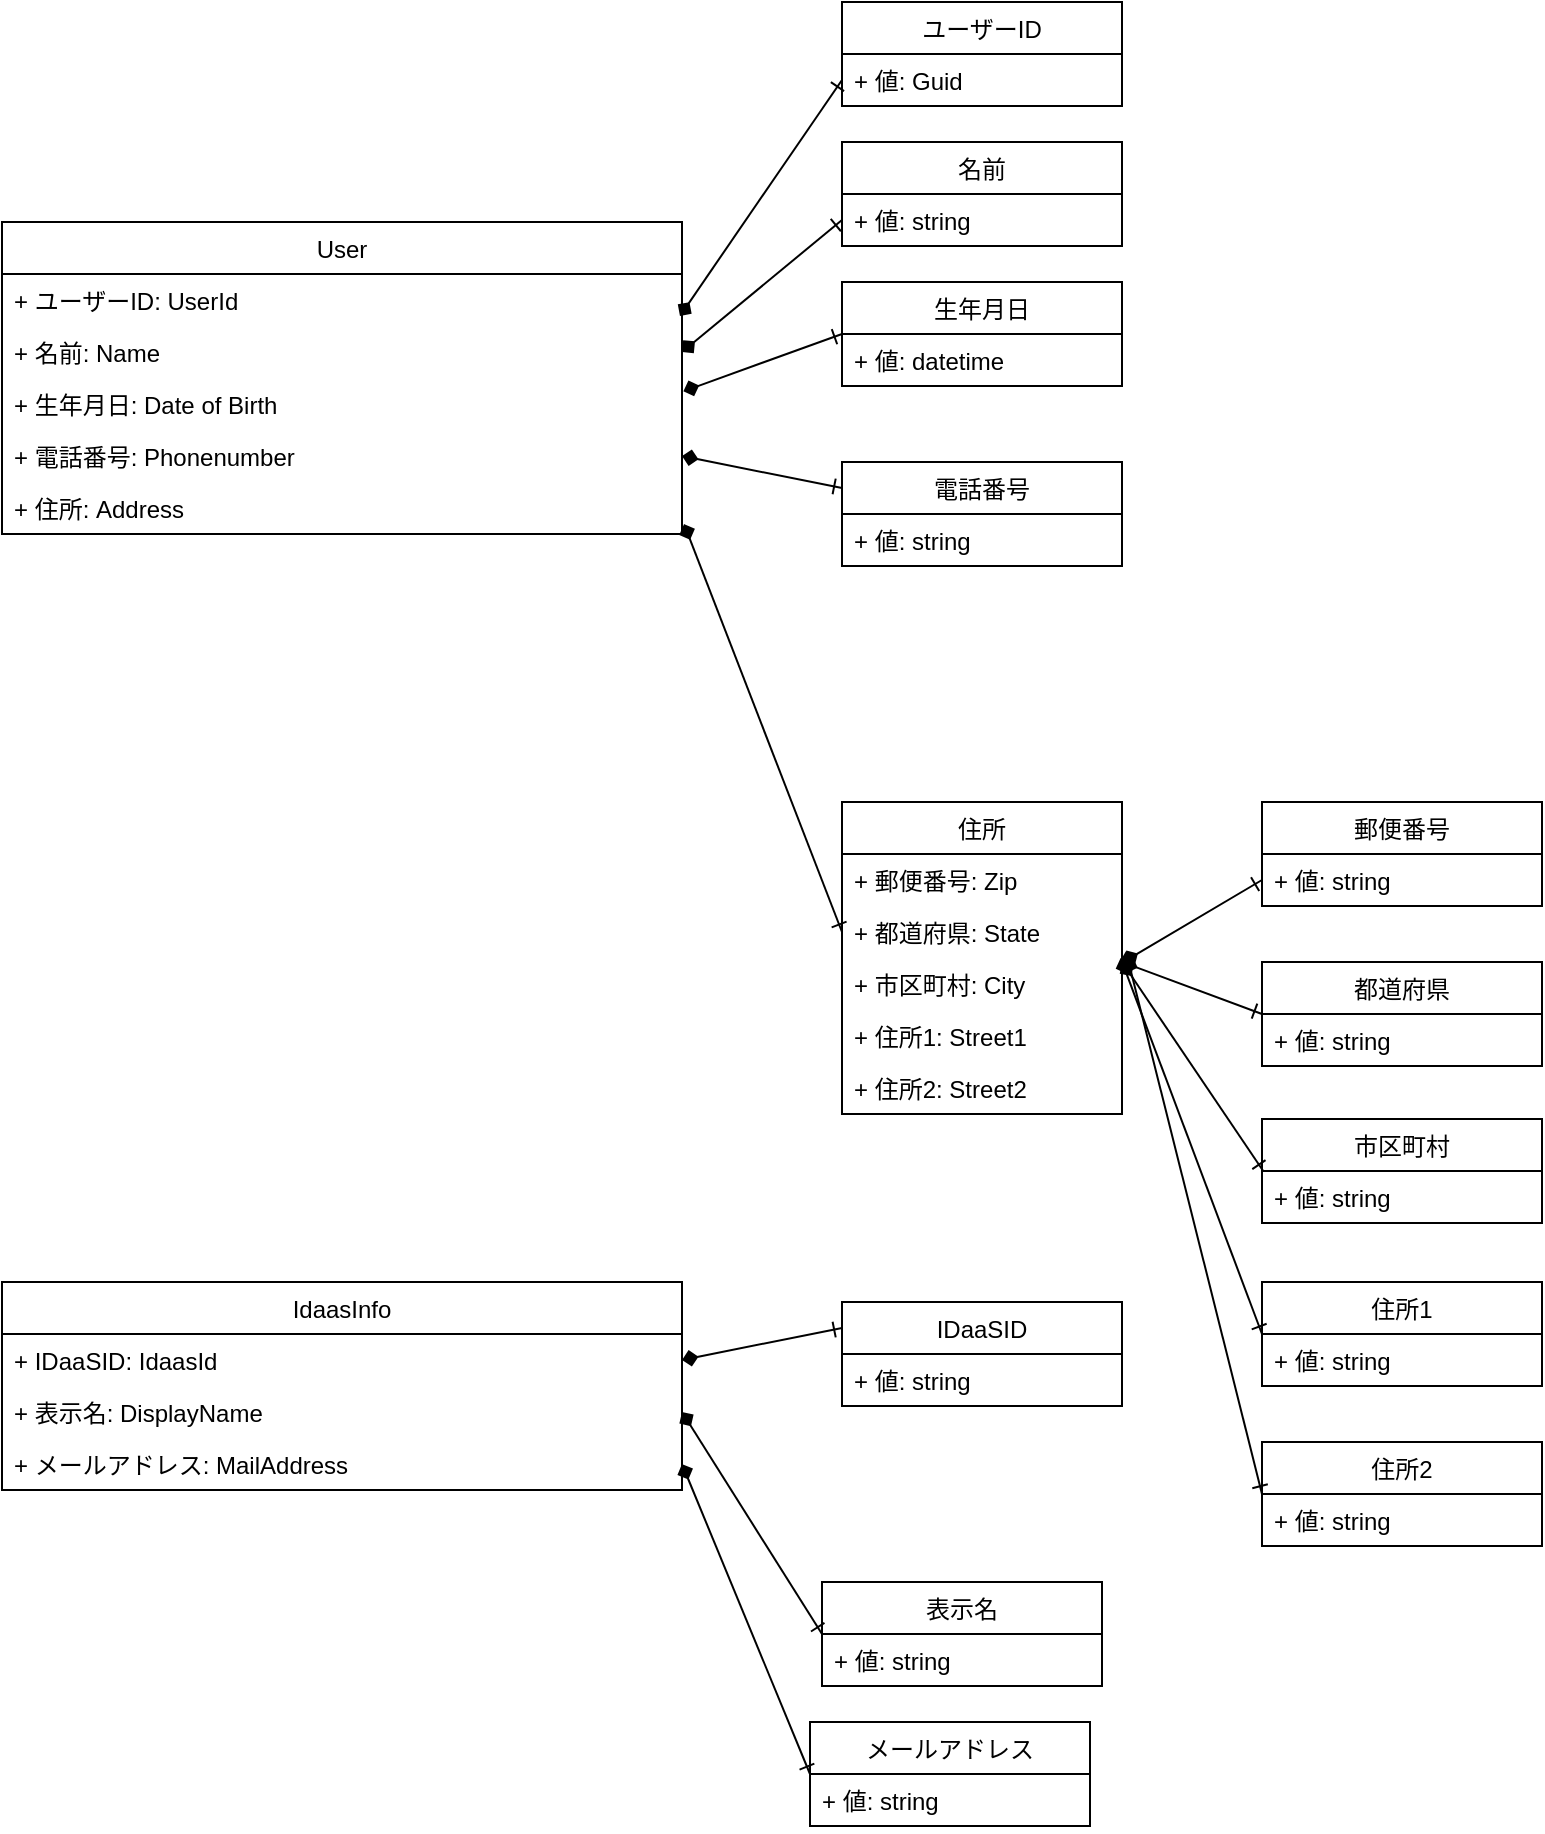 <mxfile>
    <diagram id="5FI_q9lg91k5r2dql0Iv" name="ドメイン">
        <mxGraphModel dx="2014" dy="1124" grid="1" gridSize="10" guides="1" tooltips="1" connect="1" arrows="1" fold="1" page="1" pageScale="1" pageWidth="827" pageHeight="1169" math="0" shadow="0">
            <root>
                <mxCell id="0"/>
                <mxCell id="1" parent="0"/>
                <mxCell id="16" value="User" style="swimlane;fontStyle=0;childLayout=stackLayout;horizontal=1;startSize=26;fillColor=none;horizontalStack=0;resizeParent=1;resizeParentMax=0;resizeLast=0;collapsible=1;marginBottom=0;" parent="1" vertex="1">
                    <mxGeometry x="10" y="110" width="340" height="156" as="geometry"/>
                </mxCell>
                <mxCell id="17" value="+ ユーザーID: UserId" style="text;strokeColor=none;fillColor=none;align=left;verticalAlign=top;spacingLeft=4;spacingRight=4;overflow=hidden;rotatable=0;points=[[0,0.5],[1,0.5]];portConstraint=eastwest;" parent="16" vertex="1">
                    <mxGeometry y="26" width="340" height="26" as="geometry"/>
                </mxCell>
                <mxCell id="18" value="+ 名前: Name" style="text;strokeColor=none;fillColor=none;align=left;verticalAlign=top;spacingLeft=4;spacingRight=4;overflow=hidden;rotatable=0;points=[[0,0.5],[1,0.5]];portConstraint=eastwest;" parent="16" vertex="1">
                    <mxGeometry y="52" width="340" height="26" as="geometry"/>
                </mxCell>
                <mxCell id="21" value="+ 生年月日: Date of Birth" style="text;strokeColor=none;fillColor=none;align=left;verticalAlign=top;spacingLeft=4;spacingRight=4;overflow=hidden;rotatable=0;points=[[0,0.5],[1,0.5]];portConstraint=eastwest;" parent="16" vertex="1">
                    <mxGeometry y="78" width="340" height="26" as="geometry"/>
                </mxCell>
                <mxCell id="20" value="+ 電話番号: Phonenumber&#10;" style="text;strokeColor=none;fillColor=none;align=left;verticalAlign=top;spacingLeft=4;spacingRight=4;overflow=hidden;rotatable=0;points=[[0,0.5],[1,0.5]];portConstraint=eastwest;" parent="16" vertex="1">
                    <mxGeometry y="104" width="340" height="26" as="geometry"/>
                </mxCell>
                <mxCell id="22" value="+ 住所: Address&#10;　　&#10;" style="text;strokeColor=none;fillColor=none;align=left;verticalAlign=top;spacingLeft=4;spacingRight=4;overflow=hidden;rotatable=0;points=[[0,0.5],[1,0.5]];portConstraint=eastwest;" parent="16" vertex="1">
                    <mxGeometry y="130" width="340" height="26" as="geometry"/>
                </mxCell>
                <mxCell id="24" value="ユーザーID" style="swimlane;fontStyle=0;childLayout=stackLayout;horizontal=1;startSize=26;fillColor=none;horizontalStack=0;resizeParent=1;resizeParentMax=0;resizeLast=0;collapsible=1;marginBottom=0;" parent="1" vertex="1">
                    <mxGeometry x="430" width="140" height="52" as="geometry"/>
                </mxCell>
                <mxCell id="25" value="+ 値: Guid" style="text;strokeColor=none;fillColor=none;align=left;verticalAlign=top;spacingLeft=4;spacingRight=4;overflow=hidden;rotatable=0;points=[[0,0.5],[1,0.5]];portConstraint=eastwest;" parent="24" vertex="1">
                    <mxGeometry y="26" width="140" height="26" as="geometry"/>
                </mxCell>
                <mxCell id="26" value="名前" style="swimlane;fontStyle=0;childLayout=stackLayout;horizontal=1;startSize=26;fillColor=none;horizontalStack=0;resizeParent=1;resizeParentMax=0;resizeLast=0;collapsible=1;marginBottom=0;" parent="1" vertex="1">
                    <mxGeometry x="430" y="70" width="140" height="52" as="geometry"/>
                </mxCell>
                <mxCell id="27" value="+ 値: string" style="text;strokeColor=none;fillColor=none;align=left;verticalAlign=top;spacingLeft=4;spacingRight=4;overflow=hidden;rotatable=0;points=[[0,0.5],[1,0.5]];portConstraint=eastwest;" parent="26" vertex="1">
                    <mxGeometry y="26" width="140" height="26" as="geometry"/>
                </mxCell>
                <mxCell id="28" value="表示名" style="swimlane;fontStyle=0;childLayout=stackLayout;horizontal=1;startSize=26;fillColor=none;horizontalStack=0;resizeParent=1;resizeParentMax=0;resizeLast=0;collapsible=1;marginBottom=0;" parent="1" vertex="1">
                    <mxGeometry x="420" y="790" width="140" height="52" as="geometry"/>
                </mxCell>
                <mxCell id="29" value="+ 値: string" style="text;strokeColor=none;fillColor=none;align=left;verticalAlign=top;spacingLeft=4;spacingRight=4;overflow=hidden;rotatable=0;points=[[0,0.5],[1,0.5]];portConstraint=eastwest;" parent="28" vertex="1">
                    <mxGeometry y="26" width="140" height="26" as="geometry"/>
                </mxCell>
                <mxCell id="30" value="生年月日" style="swimlane;fontStyle=0;childLayout=stackLayout;horizontal=1;startSize=26;fillColor=none;horizontalStack=0;resizeParent=1;resizeParentMax=0;resizeLast=0;collapsible=1;marginBottom=0;" parent="1" vertex="1">
                    <mxGeometry x="430" y="140" width="140" height="52" as="geometry"/>
                </mxCell>
                <mxCell id="31" value="+ 値: datetime" style="text;strokeColor=none;fillColor=none;align=left;verticalAlign=top;spacingLeft=4;spacingRight=4;overflow=hidden;rotatable=0;points=[[0,0.5],[1,0.5]];portConstraint=eastwest;" parent="30" vertex="1">
                    <mxGeometry y="26" width="140" height="26" as="geometry"/>
                </mxCell>
                <mxCell id="32" value="住所" style="swimlane;fontStyle=0;childLayout=stackLayout;horizontal=1;startSize=26;fillColor=none;horizontalStack=0;resizeParent=1;resizeParentMax=0;resizeLast=0;collapsible=1;marginBottom=0;" parent="1" vertex="1">
                    <mxGeometry x="430" y="400" width="140" height="156" as="geometry"/>
                </mxCell>
                <mxCell id="42" value="+ 郵便番号: Zip" style="text;strokeColor=none;fillColor=none;align=left;verticalAlign=top;spacingLeft=4;spacingRight=4;overflow=hidden;rotatable=0;points=[[0,0.5],[1,0.5]];portConstraint=eastwest;" parent="32" vertex="1">
                    <mxGeometry y="26" width="140" height="26" as="geometry"/>
                </mxCell>
                <mxCell id="43" value="+ 都道府県: State" style="text;strokeColor=none;fillColor=none;align=left;verticalAlign=top;spacingLeft=4;spacingRight=4;overflow=hidden;rotatable=0;points=[[0,0.5],[1,0.5]];portConstraint=eastwest;" parent="32" vertex="1">
                    <mxGeometry y="52" width="140" height="26" as="geometry"/>
                </mxCell>
                <mxCell id="44" value="+ 市区町村: City" style="text;strokeColor=none;fillColor=none;align=left;verticalAlign=top;spacingLeft=4;spacingRight=4;overflow=hidden;rotatable=0;points=[[0,0.5],[1,0.5]];portConstraint=eastwest;" parent="32" vertex="1">
                    <mxGeometry y="78" width="140" height="26" as="geometry"/>
                </mxCell>
                <mxCell id="33" value="+ 住所1: Street1" style="text;strokeColor=none;fillColor=none;align=left;verticalAlign=top;spacingLeft=4;spacingRight=4;overflow=hidden;rotatable=0;points=[[0,0.5],[1,0.5]];portConstraint=eastwest;" parent="32" vertex="1">
                    <mxGeometry y="104" width="140" height="26" as="geometry"/>
                </mxCell>
                <mxCell id="45" value="+ 住所2: Street2" style="text;strokeColor=none;fillColor=none;align=left;verticalAlign=top;spacingLeft=4;spacingRight=4;overflow=hidden;rotatable=0;points=[[0,0.5],[1,0.5]];portConstraint=eastwest;" parent="32" vertex="1">
                    <mxGeometry y="130" width="140" height="26" as="geometry"/>
                </mxCell>
                <mxCell id="34" value="メールアドレス" style="swimlane;fontStyle=0;childLayout=stackLayout;horizontal=1;startSize=26;fillColor=none;horizontalStack=0;resizeParent=1;resizeParentMax=0;resizeLast=0;collapsible=1;marginBottom=0;" parent="1" vertex="1">
                    <mxGeometry x="414" y="860" width="140" height="52" as="geometry"/>
                </mxCell>
                <mxCell id="35" value="+ 値: string" style="text;strokeColor=none;fillColor=none;align=left;verticalAlign=top;spacingLeft=4;spacingRight=4;overflow=hidden;rotatable=0;points=[[0,0.5],[1,0.5]];portConstraint=eastwest;" parent="34" vertex="1">
                    <mxGeometry y="26" width="140" height="26" as="geometry"/>
                </mxCell>
                <mxCell id="46" value="郵便番号" style="swimlane;fontStyle=0;childLayout=stackLayout;horizontal=1;startSize=26;fillColor=none;horizontalStack=0;resizeParent=1;resizeParentMax=0;resizeLast=0;collapsible=1;marginBottom=0;" parent="1" vertex="1">
                    <mxGeometry x="640" y="400" width="140" height="52" as="geometry"/>
                </mxCell>
                <mxCell id="47" value="+ 値: string" style="text;strokeColor=none;fillColor=none;align=left;verticalAlign=top;spacingLeft=4;spacingRight=4;overflow=hidden;rotatable=0;points=[[0,0.5],[1,0.5]];portConstraint=eastwest;" parent="46" vertex="1">
                    <mxGeometry y="26" width="140" height="26" as="geometry"/>
                </mxCell>
                <mxCell id="48" value="都道府県" style="swimlane;fontStyle=0;childLayout=stackLayout;horizontal=1;startSize=26;fillColor=none;horizontalStack=0;resizeParent=1;resizeParentMax=0;resizeLast=0;collapsible=1;marginBottom=0;" parent="1" vertex="1">
                    <mxGeometry x="640" y="480" width="140" height="52" as="geometry"/>
                </mxCell>
                <mxCell id="49" value="+ 値: string" style="text;strokeColor=none;fillColor=none;align=left;verticalAlign=top;spacingLeft=4;spacingRight=4;overflow=hidden;rotatable=0;points=[[0,0.5],[1,0.5]];portConstraint=eastwest;" parent="48" vertex="1">
                    <mxGeometry y="26" width="140" height="26" as="geometry"/>
                </mxCell>
                <mxCell id="50" value="市区町村" style="swimlane;fontStyle=0;childLayout=stackLayout;horizontal=1;startSize=26;fillColor=none;horizontalStack=0;resizeParent=1;resizeParentMax=0;resizeLast=0;collapsible=1;marginBottom=0;" parent="1" vertex="1">
                    <mxGeometry x="640" y="558.5" width="140" height="52" as="geometry"/>
                </mxCell>
                <mxCell id="51" value="+ 値: string" style="text;strokeColor=none;fillColor=none;align=left;verticalAlign=top;spacingLeft=4;spacingRight=4;overflow=hidden;rotatable=0;points=[[0,0.5],[1,0.5]];portConstraint=eastwest;" parent="50" vertex="1">
                    <mxGeometry y="26" width="140" height="26" as="geometry"/>
                </mxCell>
                <mxCell id="52" value="住所1" style="swimlane;fontStyle=0;childLayout=stackLayout;horizontal=1;startSize=26;fillColor=none;horizontalStack=0;resizeParent=1;resizeParentMax=0;resizeLast=0;collapsible=1;marginBottom=0;" parent="1" vertex="1">
                    <mxGeometry x="640" y="640" width="140" height="52" as="geometry"/>
                </mxCell>
                <mxCell id="53" value="+ 値: string&#10;" style="text;strokeColor=none;fillColor=none;align=left;verticalAlign=top;spacingLeft=4;spacingRight=4;overflow=hidden;rotatable=0;points=[[0,0.5],[1,0.5]];portConstraint=eastwest;" parent="52" vertex="1">
                    <mxGeometry y="26" width="140" height="26" as="geometry"/>
                </mxCell>
                <mxCell id="54" value="住所2" style="swimlane;fontStyle=0;childLayout=stackLayout;horizontal=1;startSize=26;fillColor=none;horizontalStack=0;resizeParent=1;resizeParentMax=0;resizeLast=0;collapsible=1;marginBottom=0;" parent="1" vertex="1">
                    <mxGeometry x="640" y="720" width="140" height="52" as="geometry"/>
                </mxCell>
                <mxCell id="55" value="+ 値: string&#10;" style="text;strokeColor=none;fillColor=none;align=left;verticalAlign=top;spacingLeft=4;spacingRight=4;overflow=hidden;rotatable=0;points=[[0,0.5],[1,0.5]];portConstraint=eastwest;" parent="54" vertex="1">
                    <mxGeometry y="26" width="140" height="26" as="geometry"/>
                </mxCell>
                <mxCell id="57" style="edgeStyle=none;html=1;entryX=0;entryY=0.5;entryDx=0;entryDy=0;endArrow=ERone;endFill=0;startArrow=diamond;startFill=1;exitX=0.997;exitY=0.808;exitDx=0;exitDy=0;exitPerimeter=0;" parent="1" target="25" edge="1" source="17">
                    <mxGeometry relative="1" as="geometry">
                        <mxPoint x="350" y="220" as="sourcePoint"/>
                        <mxPoint x="450" y="23" as="targetPoint"/>
                    </mxGeometry>
                </mxCell>
                <mxCell id="58" style="edgeStyle=none;html=1;entryX=0;entryY=0.5;entryDx=0;entryDy=0;endArrow=ERone;endFill=0;startArrow=diamond;startFill=1;exitX=1;exitY=0.5;exitDx=0;exitDy=0;" parent="1" source="18" target="27" edge="1">
                    <mxGeometry relative="1" as="geometry">
                        <mxPoint x="360" y="210" as="sourcePoint"/>
                        <mxPoint x="440" y="49" as="targetPoint"/>
                    </mxGeometry>
                </mxCell>
                <mxCell id="59" style="edgeStyle=none;html=1;entryX=0;entryY=0.5;entryDx=0;entryDy=0;endArrow=ERone;endFill=0;startArrow=diamond;startFill=1;exitX=1;exitY=0.5;exitDx=0;exitDy=0;" parent="1" target="28" edge="1" source="73">
                    <mxGeometry relative="1" as="geometry">
                        <mxPoint x="350" y="220" as="sourcePoint"/>
                        <mxPoint x="440" y="129" as="targetPoint"/>
                    </mxGeometry>
                </mxCell>
                <mxCell id="60" style="edgeStyle=none;html=1;entryX=0;entryY=0.5;entryDx=0;entryDy=0;endArrow=ERone;endFill=0;startArrow=diamond;startFill=1;exitX=1.002;exitY=0.256;exitDx=0;exitDy=0;exitPerimeter=0;" parent="1" source="21" target="30" edge="1">
                    <mxGeometry relative="1" as="geometry">
                        <mxPoint x="370" y="240.656" as="sourcePoint"/>
                        <mxPoint x="440" y="196" as="targetPoint"/>
                    </mxGeometry>
                </mxCell>
                <mxCell id="61" style="edgeStyle=none;html=1;entryX=0;entryY=0.5;entryDx=0;entryDy=0;endArrow=ERone;endFill=0;startArrow=diamond;startFill=1;exitX=1;exitY=0.5;exitDx=0;exitDy=0;" parent="1" target="34" edge="1" source="76">
                    <mxGeometry relative="1" as="geometry">
                        <mxPoint x="350" y="220" as="sourcePoint"/>
                        <mxPoint x="440" y="276" as="targetPoint"/>
                    </mxGeometry>
                </mxCell>
                <mxCell id="62" style="edgeStyle=none;html=1;entryX=0;entryY=0.5;entryDx=0;entryDy=0;endArrow=ERone;endFill=0;startArrow=diamond;startFill=1;exitX=1.003;exitY=0.808;exitDx=0;exitDy=0;exitPerimeter=0;" parent="1" target="43" edge="1" source="22">
                    <mxGeometry relative="1" as="geometry">
                        <mxPoint x="350" y="220" as="sourcePoint"/>
                        <mxPoint x="440" y="354" as="targetPoint"/>
                    </mxGeometry>
                </mxCell>
                <mxCell id="63" style="edgeStyle=none;html=1;entryX=0;entryY=0.5;entryDx=0;entryDy=0;endArrow=ERone;endFill=0;startArrow=diamond;startFill=1;exitX=1.005;exitY=1.077;exitDx=0;exitDy=0;exitPerimeter=0;" parent="1" source="43" target="47" edge="1">
                    <mxGeometry relative="1" as="geometry">
                        <mxPoint x="360" y="230" as="sourcePoint"/>
                        <mxPoint x="440" y="354" as="targetPoint"/>
                    </mxGeometry>
                </mxCell>
                <mxCell id="64" style="edgeStyle=none;html=1;entryX=0;entryY=0.5;entryDx=0;entryDy=0;endArrow=ERone;endFill=0;startArrow=diamond;startFill=1;" parent="1" target="48" edge="1">
                    <mxGeometry relative="1" as="geometry">
                        <mxPoint x="570" y="480" as="sourcePoint"/>
                        <mxPoint x="650" y="449" as="targetPoint"/>
                    </mxGeometry>
                </mxCell>
                <mxCell id="65" style="edgeStyle=none;html=1;entryX=0.005;entryY=0.006;entryDx=0;entryDy=0;endArrow=ERone;endFill=0;startArrow=diamond;startFill=1;exitX=1;exitY=0.077;exitDx=0;exitDy=0;exitPerimeter=0;entryPerimeter=0;" parent="1" source="44" target="51" edge="1">
                    <mxGeometry relative="1" as="geometry">
                        <mxPoint x="581.4" y="490.002" as="sourcePoint"/>
                        <mxPoint x="650" y="516" as="targetPoint"/>
                    </mxGeometry>
                </mxCell>
                <mxCell id="66" style="edgeStyle=none;html=1;entryX=0;entryY=0.5;entryDx=0;entryDy=0;endArrow=ERone;endFill=0;startArrow=diamond;startFill=1;exitX=0.995;exitY=0;exitDx=0;exitDy=0;exitPerimeter=0;" parent="1" source="44" target="52" edge="1">
                    <mxGeometry relative="1" as="geometry">
                        <mxPoint x="591.4" y="500.002" as="sourcePoint"/>
                        <mxPoint x="650.7" y="594.656" as="targetPoint"/>
                    </mxGeometry>
                </mxCell>
                <mxCell id="67" style="edgeStyle=none;html=1;entryX=0;entryY=0.5;entryDx=0;entryDy=0;endArrow=ERone;endFill=0;startArrow=diamond;startFill=1;exitX=1.014;exitY=-0.128;exitDx=0;exitDy=0;exitPerimeter=0;" parent="1" source="44" target="54" edge="1">
                    <mxGeometry relative="1" as="geometry">
                        <mxPoint x="601.4" y="510.002" as="sourcePoint"/>
                        <mxPoint x="650" y="676" as="targetPoint"/>
                    </mxGeometry>
                </mxCell>
                <mxCell id="70" value="IdaasInfo" style="swimlane;fontStyle=0;childLayout=stackLayout;horizontal=1;startSize=26;fillColor=none;horizontalStack=0;resizeParent=1;resizeParentMax=0;resizeLast=0;collapsible=1;marginBottom=0;" vertex="1" parent="1">
                    <mxGeometry x="10" y="640" width="340" height="104" as="geometry"/>
                </mxCell>
                <mxCell id="71" value="+ IDaaSID: IdaasId" style="text;strokeColor=none;fillColor=none;align=left;verticalAlign=top;spacingLeft=4;spacingRight=4;overflow=hidden;rotatable=0;points=[[0,0.5],[1,0.5]];portConstraint=eastwest;" vertex="1" parent="70">
                    <mxGeometry y="26" width="340" height="26" as="geometry"/>
                </mxCell>
                <mxCell id="73" value="+ 表示名: DisplayName" style="text;strokeColor=none;fillColor=none;align=left;verticalAlign=top;spacingLeft=4;spacingRight=4;overflow=hidden;rotatable=0;points=[[0,0.5],[1,0.5]];portConstraint=eastwest;" vertex="1" parent="70">
                    <mxGeometry y="52" width="340" height="26" as="geometry"/>
                </mxCell>
                <mxCell id="76" value="+ メールアドレス: MailAddress&#10;" style="text;strokeColor=none;fillColor=none;align=left;verticalAlign=top;spacingLeft=4;spacingRight=4;overflow=hidden;rotatable=0;points=[[0,0.5],[1,0.5]];portConstraint=eastwest;" vertex="1" parent="70">
                    <mxGeometry y="78" width="340" height="26" as="geometry"/>
                </mxCell>
                <mxCell id="78" value="IDaaSID" style="swimlane;fontStyle=0;childLayout=stackLayout;horizontal=1;startSize=26;fillColor=none;horizontalStack=0;resizeParent=1;resizeParentMax=0;resizeLast=0;collapsible=1;marginBottom=0;" vertex="1" parent="1">
                    <mxGeometry x="430" y="650" width="140" height="52" as="geometry"/>
                </mxCell>
                <mxCell id="79" value="+ 値: string" style="text;strokeColor=none;fillColor=none;align=left;verticalAlign=top;spacingLeft=4;spacingRight=4;overflow=hidden;rotatable=0;points=[[0,0.5],[1,0.5]];portConstraint=eastwest;" vertex="1" parent="78">
                    <mxGeometry y="26" width="140" height="26" as="geometry"/>
                </mxCell>
                <mxCell id="80" style="edgeStyle=none;html=1;entryX=0;entryY=0.25;entryDx=0;entryDy=0;endArrow=ERone;endFill=0;startArrow=diamond;startFill=1;exitX=1;exitY=0.5;exitDx=0;exitDy=0;" edge="1" parent="1" source="71" target="78">
                    <mxGeometry relative="1" as="geometry">
                        <mxPoint x="360" y="715" as="sourcePoint"/>
                        <mxPoint x="430" y="826" as="targetPoint"/>
                    </mxGeometry>
                </mxCell>
                <mxCell id="84" value="電話番号" style="swimlane;fontStyle=0;childLayout=stackLayout;horizontal=1;startSize=26;fillColor=none;horizontalStack=0;resizeParent=1;resizeParentMax=0;resizeLast=0;collapsible=1;marginBottom=0;" vertex="1" parent="1">
                    <mxGeometry x="430" y="230" width="140" height="52" as="geometry"/>
                </mxCell>
                <mxCell id="85" value="+ 値: string" style="text;strokeColor=none;fillColor=none;align=left;verticalAlign=top;spacingLeft=4;spacingRight=4;overflow=hidden;rotatable=0;points=[[0,0.5],[1,0.5]];portConstraint=eastwest;" vertex="1" parent="84">
                    <mxGeometry y="26" width="140" height="26" as="geometry"/>
                </mxCell>
                <mxCell id="86" style="edgeStyle=none;html=1;entryX=0;entryY=0.25;entryDx=0;entryDy=0;endArrow=ERone;endFill=0;startArrow=diamond;startFill=1;exitX=1;exitY=0.5;exitDx=0;exitDy=0;" edge="1" parent="1" source="20" target="84">
                    <mxGeometry relative="1" as="geometry">
                        <mxPoint x="361.02" y="271.008" as="sourcePoint"/>
                        <mxPoint x="440" y="475" as="targetPoint"/>
                    </mxGeometry>
                </mxCell>
            </root>
        </mxGraphModel>
    </diagram>
</mxfile>